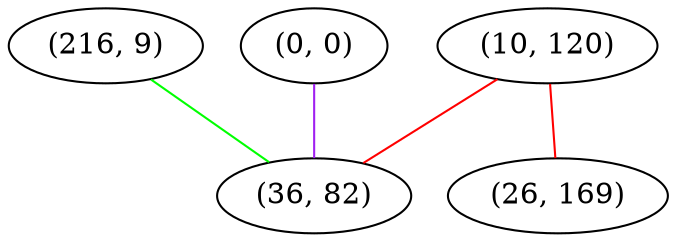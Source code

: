graph "" {
"(216, 9)";
"(10, 120)";
"(0, 0)";
"(26, 169)";
"(36, 82)";
"(216, 9)" -- "(36, 82)"  [color=green, key=0, weight=2];
"(10, 120)" -- "(36, 82)"  [color=red, key=0, weight=1];
"(10, 120)" -- "(26, 169)"  [color=red, key=0, weight=1];
"(0, 0)" -- "(36, 82)"  [color=purple, key=0, weight=4];
}

